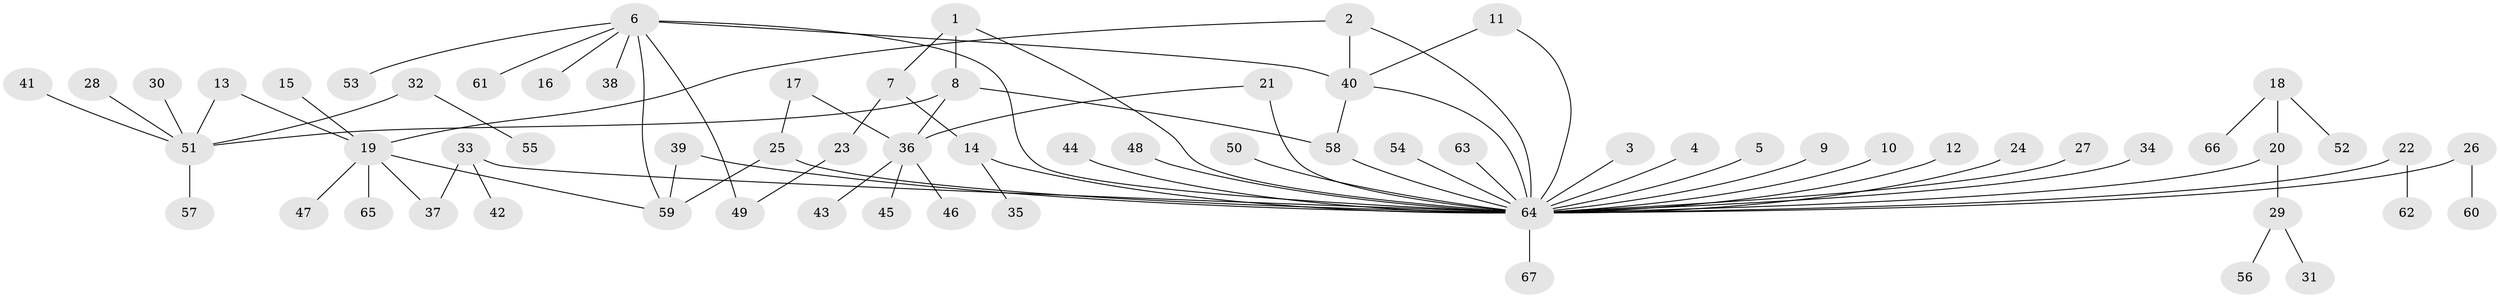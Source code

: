 // original degree distribution, {3: 0.08421052631578947, 32: 0.010526315789473684, 4: 0.08421052631578947, 1: 0.5789473684210527, 2: 0.17894736842105263, 9: 0.010526315789473684, 8: 0.021052631578947368, 5: 0.010526315789473684, 6: 0.010526315789473684, 7: 0.010526315789473684}
// Generated by graph-tools (version 1.1) at 2025/36/03/04/25 23:36:54]
// undirected, 67 vertices, 80 edges
graph export_dot {
  node [color=gray90,style=filled];
  1;
  2;
  3;
  4;
  5;
  6;
  7;
  8;
  9;
  10;
  11;
  12;
  13;
  14;
  15;
  16;
  17;
  18;
  19;
  20;
  21;
  22;
  23;
  24;
  25;
  26;
  27;
  28;
  29;
  30;
  31;
  32;
  33;
  34;
  35;
  36;
  37;
  38;
  39;
  40;
  41;
  42;
  43;
  44;
  45;
  46;
  47;
  48;
  49;
  50;
  51;
  52;
  53;
  54;
  55;
  56;
  57;
  58;
  59;
  60;
  61;
  62;
  63;
  64;
  65;
  66;
  67;
  1 -- 7 [weight=1.0];
  1 -- 8 [weight=1.0];
  1 -- 64 [weight=1.0];
  2 -- 19 [weight=1.0];
  2 -- 40 [weight=1.0];
  2 -- 64 [weight=1.0];
  3 -- 64 [weight=1.0];
  4 -- 64 [weight=1.0];
  5 -- 64 [weight=1.0];
  6 -- 16 [weight=1.0];
  6 -- 38 [weight=1.0];
  6 -- 40 [weight=1.0];
  6 -- 49 [weight=1.0];
  6 -- 53 [weight=1.0];
  6 -- 59 [weight=1.0];
  6 -- 61 [weight=1.0];
  6 -- 64 [weight=1.0];
  7 -- 14 [weight=1.0];
  7 -- 23 [weight=1.0];
  8 -- 36 [weight=1.0];
  8 -- 51 [weight=1.0];
  8 -- 58 [weight=1.0];
  9 -- 64 [weight=1.0];
  10 -- 64 [weight=1.0];
  11 -- 40 [weight=1.0];
  11 -- 64 [weight=1.0];
  12 -- 64 [weight=1.0];
  13 -- 19 [weight=1.0];
  13 -- 51 [weight=1.0];
  14 -- 35 [weight=1.0];
  14 -- 64 [weight=1.0];
  15 -- 19 [weight=1.0];
  17 -- 25 [weight=1.0];
  17 -- 36 [weight=1.0];
  18 -- 20 [weight=1.0];
  18 -- 52 [weight=1.0];
  18 -- 66 [weight=1.0];
  19 -- 37 [weight=1.0];
  19 -- 47 [weight=1.0];
  19 -- 59 [weight=1.0];
  19 -- 65 [weight=1.0];
  20 -- 29 [weight=1.0];
  20 -- 64 [weight=1.0];
  21 -- 36 [weight=1.0];
  21 -- 64 [weight=1.0];
  22 -- 62 [weight=1.0];
  22 -- 64 [weight=1.0];
  23 -- 49 [weight=1.0];
  24 -- 64 [weight=1.0];
  25 -- 59 [weight=1.0];
  25 -- 64 [weight=1.0];
  26 -- 60 [weight=1.0];
  26 -- 64 [weight=1.0];
  27 -- 64 [weight=1.0];
  28 -- 51 [weight=1.0];
  29 -- 31 [weight=1.0];
  29 -- 56 [weight=1.0];
  30 -- 51 [weight=1.0];
  32 -- 51 [weight=1.0];
  32 -- 55 [weight=1.0];
  33 -- 37 [weight=1.0];
  33 -- 42 [weight=1.0];
  33 -- 64 [weight=1.0];
  34 -- 64 [weight=1.0];
  36 -- 43 [weight=1.0];
  36 -- 45 [weight=1.0];
  36 -- 46 [weight=1.0];
  39 -- 59 [weight=1.0];
  39 -- 64 [weight=1.0];
  40 -- 58 [weight=1.0];
  40 -- 64 [weight=1.0];
  41 -- 51 [weight=1.0];
  44 -- 64 [weight=1.0];
  48 -- 64 [weight=1.0];
  50 -- 64 [weight=1.0];
  51 -- 57 [weight=1.0];
  54 -- 64 [weight=1.0];
  58 -- 64 [weight=1.0];
  63 -- 64 [weight=1.0];
  64 -- 67 [weight=1.0];
}
